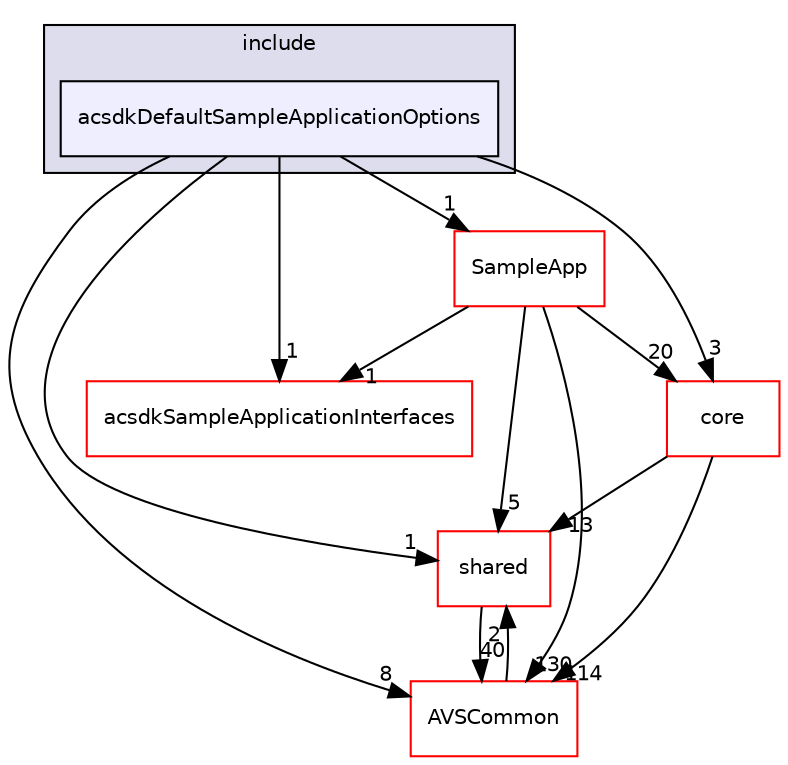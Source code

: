 digraph "/workplace/avs-device-sdk/applications/acsdkDefaultSampleApplicationOptions/include/acsdkDefaultSampleApplicationOptions" {
  compound=true
  node [ fontsize="10", fontname="Helvetica"];
  edge [ labelfontsize="10", labelfontname="Helvetica"];
  subgraph clusterdir_96662114b0555d18ae9ac759ea479a23 {
    graph [ bgcolor="#ddddee", pencolor="black", label="include" fontname="Helvetica", fontsize="10", URL="dir_96662114b0555d18ae9ac759ea479a23.html"]
  dir_6c1b6ed9fa9a91eabcfd6dab71151915 [shape=box, label="acsdkDefaultSampleApplicationOptions", style="filled", fillcolor="#eeeeff", pencolor="black", URL="dir_6c1b6ed9fa9a91eabcfd6dab71151915.html"];
  }
  dir_0c573f6f99f98abb37dc81ba5bc6038c [shape=box label="acsdkSampleApplicationInterfaces" fillcolor="white" style="filled" color="red" URL="dir_0c573f6f99f98abb37dc81ba5bc6038c.html"];
  dir_9982052f7ce695d12571567315b2fafa [shape=box label="shared" fillcolor="white" style="filled" color="red" URL="dir_9982052f7ce695d12571567315b2fafa.html"];
  dir_69fa8d0f4fee2820ffc8601fbf428b42 [shape=box label="SampleApp" fillcolor="white" style="filled" color="red" URL="dir_69fa8d0f4fee2820ffc8601fbf428b42.html"];
  dir_13e65effb2bde530b17b3d5eefcd0266 [shape=box label="AVSCommon" fillcolor="white" style="filled" color="red" URL="dir_13e65effb2bde530b17b3d5eefcd0266.html"];
  dir_4270bfced15e0e73154b13468c7c9ad9 [shape=box label="core" fillcolor="white" style="filled" color="red" URL="dir_4270bfced15e0e73154b13468c7c9ad9.html"];
  dir_9982052f7ce695d12571567315b2fafa->dir_13e65effb2bde530b17b3d5eefcd0266 [headlabel="40", labeldistance=1.5 headhref="dir_000116_000017.html"];
  dir_69fa8d0f4fee2820ffc8601fbf428b42->dir_0c573f6f99f98abb37dc81ba5bc6038c [headlabel="1", labeldistance=1.5 headhref="dir_000131_000110.html"];
  dir_69fa8d0f4fee2820ffc8601fbf428b42->dir_9982052f7ce695d12571567315b2fafa [headlabel="5", labeldistance=1.5 headhref="dir_000131_000116.html"];
  dir_69fa8d0f4fee2820ffc8601fbf428b42->dir_13e65effb2bde530b17b3d5eefcd0266 [headlabel="130", labeldistance=1.5 headhref="dir_000131_000017.html"];
  dir_69fa8d0f4fee2820ffc8601fbf428b42->dir_4270bfced15e0e73154b13468c7c9ad9 [headlabel="20", labeldistance=1.5 headhref="dir_000131_000528.html"];
  dir_6c1b6ed9fa9a91eabcfd6dab71151915->dir_0c573f6f99f98abb37dc81ba5bc6038c [headlabel="1", labeldistance=1.5 headhref="dir_000072_000110.html"];
  dir_6c1b6ed9fa9a91eabcfd6dab71151915->dir_9982052f7ce695d12571567315b2fafa [headlabel="1", labeldistance=1.5 headhref="dir_000072_000116.html"];
  dir_6c1b6ed9fa9a91eabcfd6dab71151915->dir_69fa8d0f4fee2820ffc8601fbf428b42 [headlabel="1", labeldistance=1.5 headhref="dir_000072_000131.html"];
  dir_6c1b6ed9fa9a91eabcfd6dab71151915->dir_13e65effb2bde530b17b3d5eefcd0266 [headlabel="8", labeldistance=1.5 headhref="dir_000072_000017.html"];
  dir_6c1b6ed9fa9a91eabcfd6dab71151915->dir_4270bfced15e0e73154b13468c7c9ad9 [headlabel="3", labeldistance=1.5 headhref="dir_000072_000528.html"];
  dir_13e65effb2bde530b17b3d5eefcd0266->dir_9982052f7ce695d12571567315b2fafa [headlabel="2", labeldistance=1.5 headhref="dir_000017_000116.html"];
  dir_4270bfced15e0e73154b13468c7c9ad9->dir_9982052f7ce695d12571567315b2fafa [headlabel="13", labeldistance=1.5 headhref="dir_000528_000116.html"];
  dir_4270bfced15e0e73154b13468c7c9ad9->dir_13e65effb2bde530b17b3d5eefcd0266 [headlabel="114", labeldistance=1.5 headhref="dir_000528_000017.html"];
}

